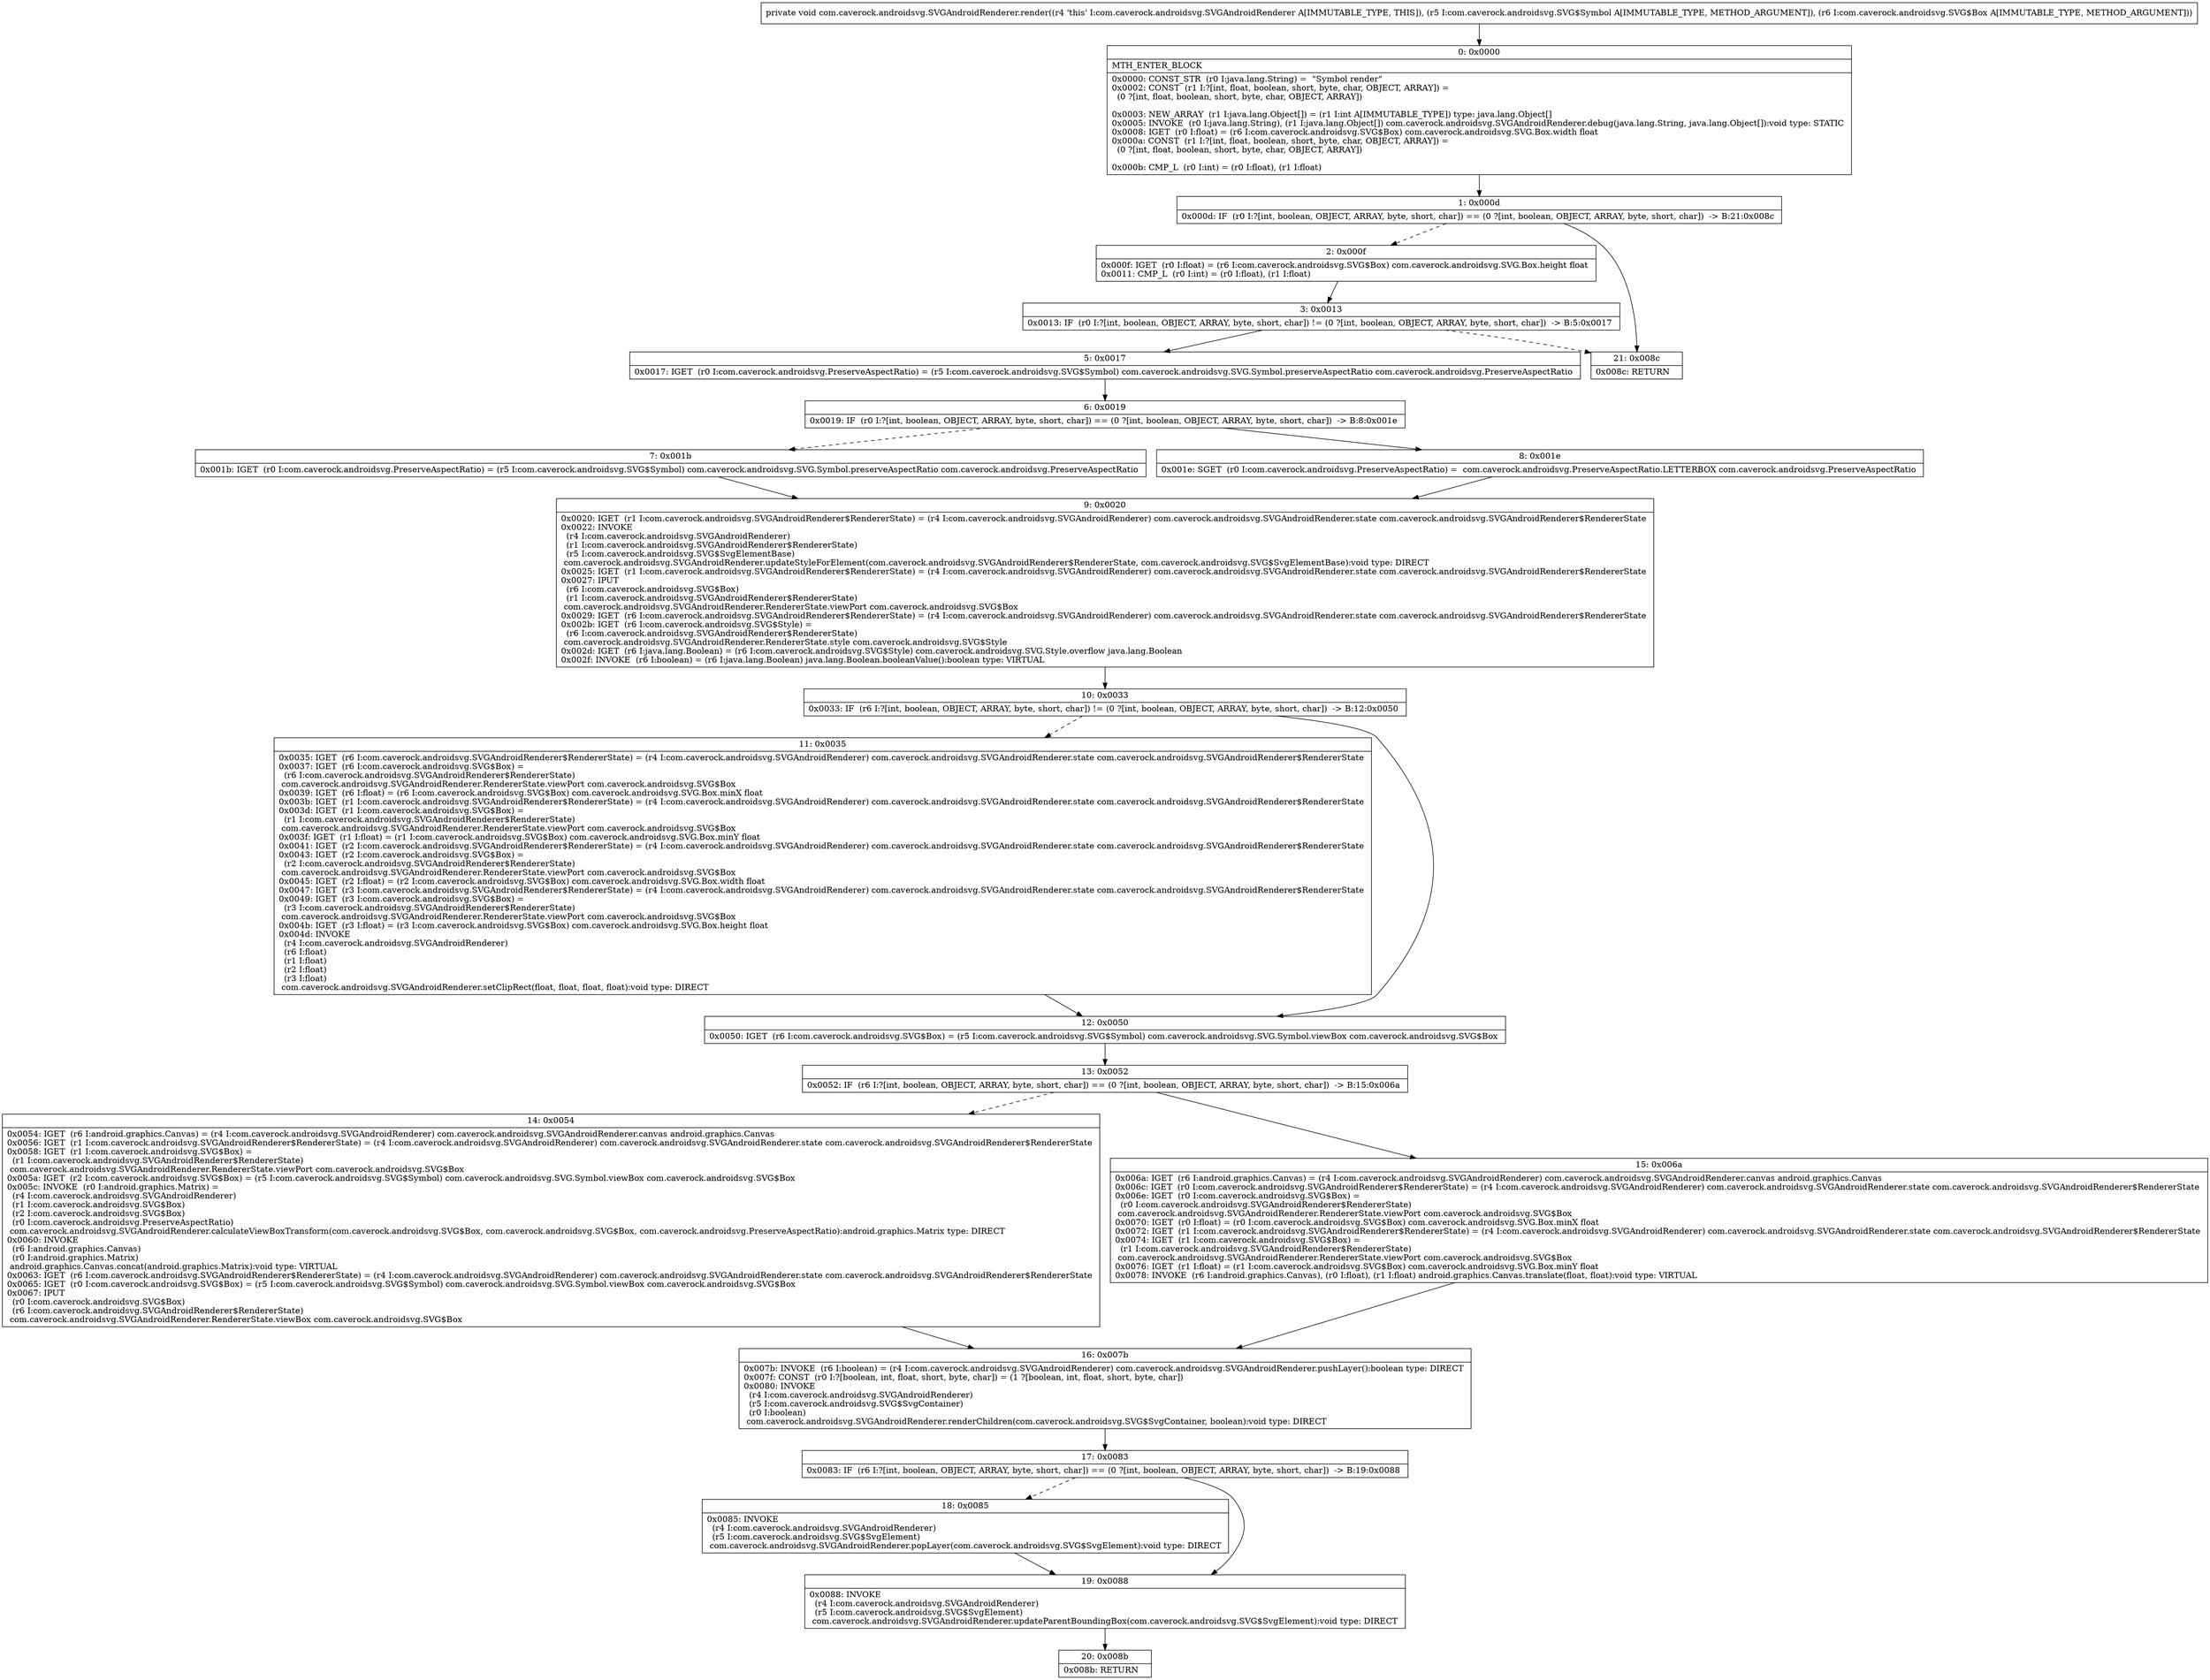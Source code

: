 digraph "CFG forcom.caverock.androidsvg.SVGAndroidRenderer.render(Lcom\/caverock\/androidsvg\/SVG$Symbol;Lcom\/caverock\/androidsvg\/SVG$Box;)V" {
Node_0 [shape=record,label="{0\:\ 0x0000|MTH_ENTER_BLOCK\l|0x0000: CONST_STR  (r0 I:java.lang.String) =  \"Symbol render\" \l0x0002: CONST  (r1 I:?[int, float, boolean, short, byte, char, OBJECT, ARRAY]) = \l  (0 ?[int, float, boolean, short, byte, char, OBJECT, ARRAY])\l \l0x0003: NEW_ARRAY  (r1 I:java.lang.Object[]) = (r1 I:int A[IMMUTABLE_TYPE]) type: java.lang.Object[] \l0x0005: INVOKE  (r0 I:java.lang.String), (r1 I:java.lang.Object[]) com.caverock.androidsvg.SVGAndroidRenderer.debug(java.lang.String, java.lang.Object[]):void type: STATIC \l0x0008: IGET  (r0 I:float) = (r6 I:com.caverock.androidsvg.SVG$Box) com.caverock.androidsvg.SVG.Box.width float \l0x000a: CONST  (r1 I:?[int, float, boolean, short, byte, char, OBJECT, ARRAY]) = \l  (0 ?[int, float, boolean, short, byte, char, OBJECT, ARRAY])\l \l0x000b: CMP_L  (r0 I:int) = (r0 I:float), (r1 I:float) \l}"];
Node_1 [shape=record,label="{1\:\ 0x000d|0x000d: IF  (r0 I:?[int, boolean, OBJECT, ARRAY, byte, short, char]) == (0 ?[int, boolean, OBJECT, ARRAY, byte, short, char])  \-\> B:21:0x008c \l}"];
Node_2 [shape=record,label="{2\:\ 0x000f|0x000f: IGET  (r0 I:float) = (r6 I:com.caverock.androidsvg.SVG$Box) com.caverock.androidsvg.SVG.Box.height float \l0x0011: CMP_L  (r0 I:int) = (r0 I:float), (r1 I:float) \l}"];
Node_3 [shape=record,label="{3\:\ 0x0013|0x0013: IF  (r0 I:?[int, boolean, OBJECT, ARRAY, byte, short, char]) != (0 ?[int, boolean, OBJECT, ARRAY, byte, short, char])  \-\> B:5:0x0017 \l}"];
Node_5 [shape=record,label="{5\:\ 0x0017|0x0017: IGET  (r0 I:com.caverock.androidsvg.PreserveAspectRatio) = (r5 I:com.caverock.androidsvg.SVG$Symbol) com.caverock.androidsvg.SVG.Symbol.preserveAspectRatio com.caverock.androidsvg.PreserveAspectRatio \l}"];
Node_6 [shape=record,label="{6\:\ 0x0019|0x0019: IF  (r0 I:?[int, boolean, OBJECT, ARRAY, byte, short, char]) == (0 ?[int, boolean, OBJECT, ARRAY, byte, short, char])  \-\> B:8:0x001e \l}"];
Node_7 [shape=record,label="{7\:\ 0x001b|0x001b: IGET  (r0 I:com.caverock.androidsvg.PreserveAspectRatio) = (r5 I:com.caverock.androidsvg.SVG$Symbol) com.caverock.androidsvg.SVG.Symbol.preserveAspectRatio com.caverock.androidsvg.PreserveAspectRatio \l}"];
Node_8 [shape=record,label="{8\:\ 0x001e|0x001e: SGET  (r0 I:com.caverock.androidsvg.PreserveAspectRatio) =  com.caverock.androidsvg.PreserveAspectRatio.LETTERBOX com.caverock.androidsvg.PreserveAspectRatio \l}"];
Node_9 [shape=record,label="{9\:\ 0x0020|0x0020: IGET  (r1 I:com.caverock.androidsvg.SVGAndroidRenderer$RendererState) = (r4 I:com.caverock.androidsvg.SVGAndroidRenderer) com.caverock.androidsvg.SVGAndroidRenderer.state com.caverock.androidsvg.SVGAndroidRenderer$RendererState \l0x0022: INVOKE  \l  (r4 I:com.caverock.androidsvg.SVGAndroidRenderer)\l  (r1 I:com.caverock.androidsvg.SVGAndroidRenderer$RendererState)\l  (r5 I:com.caverock.androidsvg.SVG$SvgElementBase)\l com.caverock.androidsvg.SVGAndroidRenderer.updateStyleForElement(com.caverock.androidsvg.SVGAndroidRenderer$RendererState, com.caverock.androidsvg.SVG$SvgElementBase):void type: DIRECT \l0x0025: IGET  (r1 I:com.caverock.androidsvg.SVGAndroidRenderer$RendererState) = (r4 I:com.caverock.androidsvg.SVGAndroidRenderer) com.caverock.androidsvg.SVGAndroidRenderer.state com.caverock.androidsvg.SVGAndroidRenderer$RendererState \l0x0027: IPUT  \l  (r6 I:com.caverock.androidsvg.SVG$Box)\l  (r1 I:com.caverock.androidsvg.SVGAndroidRenderer$RendererState)\l com.caverock.androidsvg.SVGAndroidRenderer.RendererState.viewPort com.caverock.androidsvg.SVG$Box \l0x0029: IGET  (r6 I:com.caverock.androidsvg.SVGAndroidRenderer$RendererState) = (r4 I:com.caverock.androidsvg.SVGAndroidRenderer) com.caverock.androidsvg.SVGAndroidRenderer.state com.caverock.androidsvg.SVGAndroidRenderer$RendererState \l0x002b: IGET  (r6 I:com.caverock.androidsvg.SVG$Style) = \l  (r6 I:com.caverock.androidsvg.SVGAndroidRenderer$RendererState)\l com.caverock.androidsvg.SVGAndroidRenderer.RendererState.style com.caverock.androidsvg.SVG$Style \l0x002d: IGET  (r6 I:java.lang.Boolean) = (r6 I:com.caverock.androidsvg.SVG$Style) com.caverock.androidsvg.SVG.Style.overflow java.lang.Boolean \l0x002f: INVOKE  (r6 I:boolean) = (r6 I:java.lang.Boolean) java.lang.Boolean.booleanValue():boolean type: VIRTUAL \l}"];
Node_10 [shape=record,label="{10\:\ 0x0033|0x0033: IF  (r6 I:?[int, boolean, OBJECT, ARRAY, byte, short, char]) != (0 ?[int, boolean, OBJECT, ARRAY, byte, short, char])  \-\> B:12:0x0050 \l}"];
Node_11 [shape=record,label="{11\:\ 0x0035|0x0035: IGET  (r6 I:com.caverock.androidsvg.SVGAndroidRenderer$RendererState) = (r4 I:com.caverock.androidsvg.SVGAndroidRenderer) com.caverock.androidsvg.SVGAndroidRenderer.state com.caverock.androidsvg.SVGAndroidRenderer$RendererState \l0x0037: IGET  (r6 I:com.caverock.androidsvg.SVG$Box) = \l  (r6 I:com.caverock.androidsvg.SVGAndroidRenderer$RendererState)\l com.caverock.androidsvg.SVGAndroidRenderer.RendererState.viewPort com.caverock.androidsvg.SVG$Box \l0x0039: IGET  (r6 I:float) = (r6 I:com.caverock.androidsvg.SVG$Box) com.caverock.androidsvg.SVG.Box.minX float \l0x003b: IGET  (r1 I:com.caverock.androidsvg.SVGAndroidRenderer$RendererState) = (r4 I:com.caverock.androidsvg.SVGAndroidRenderer) com.caverock.androidsvg.SVGAndroidRenderer.state com.caverock.androidsvg.SVGAndroidRenderer$RendererState \l0x003d: IGET  (r1 I:com.caverock.androidsvg.SVG$Box) = \l  (r1 I:com.caverock.androidsvg.SVGAndroidRenderer$RendererState)\l com.caverock.androidsvg.SVGAndroidRenderer.RendererState.viewPort com.caverock.androidsvg.SVG$Box \l0x003f: IGET  (r1 I:float) = (r1 I:com.caverock.androidsvg.SVG$Box) com.caverock.androidsvg.SVG.Box.minY float \l0x0041: IGET  (r2 I:com.caverock.androidsvg.SVGAndroidRenderer$RendererState) = (r4 I:com.caverock.androidsvg.SVGAndroidRenderer) com.caverock.androidsvg.SVGAndroidRenderer.state com.caverock.androidsvg.SVGAndroidRenderer$RendererState \l0x0043: IGET  (r2 I:com.caverock.androidsvg.SVG$Box) = \l  (r2 I:com.caverock.androidsvg.SVGAndroidRenderer$RendererState)\l com.caverock.androidsvg.SVGAndroidRenderer.RendererState.viewPort com.caverock.androidsvg.SVG$Box \l0x0045: IGET  (r2 I:float) = (r2 I:com.caverock.androidsvg.SVG$Box) com.caverock.androidsvg.SVG.Box.width float \l0x0047: IGET  (r3 I:com.caverock.androidsvg.SVGAndroidRenderer$RendererState) = (r4 I:com.caverock.androidsvg.SVGAndroidRenderer) com.caverock.androidsvg.SVGAndroidRenderer.state com.caverock.androidsvg.SVGAndroidRenderer$RendererState \l0x0049: IGET  (r3 I:com.caverock.androidsvg.SVG$Box) = \l  (r3 I:com.caverock.androidsvg.SVGAndroidRenderer$RendererState)\l com.caverock.androidsvg.SVGAndroidRenderer.RendererState.viewPort com.caverock.androidsvg.SVG$Box \l0x004b: IGET  (r3 I:float) = (r3 I:com.caverock.androidsvg.SVG$Box) com.caverock.androidsvg.SVG.Box.height float \l0x004d: INVOKE  \l  (r4 I:com.caverock.androidsvg.SVGAndroidRenderer)\l  (r6 I:float)\l  (r1 I:float)\l  (r2 I:float)\l  (r3 I:float)\l com.caverock.androidsvg.SVGAndroidRenderer.setClipRect(float, float, float, float):void type: DIRECT \l}"];
Node_12 [shape=record,label="{12\:\ 0x0050|0x0050: IGET  (r6 I:com.caverock.androidsvg.SVG$Box) = (r5 I:com.caverock.androidsvg.SVG$Symbol) com.caverock.androidsvg.SVG.Symbol.viewBox com.caverock.androidsvg.SVG$Box \l}"];
Node_13 [shape=record,label="{13\:\ 0x0052|0x0052: IF  (r6 I:?[int, boolean, OBJECT, ARRAY, byte, short, char]) == (0 ?[int, boolean, OBJECT, ARRAY, byte, short, char])  \-\> B:15:0x006a \l}"];
Node_14 [shape=record,label="{14\:\ 0x0054|0x0054: IGET  (r6 I:android.graphics.Canvas) = (r4 I:com.caverock.androidsvg.SVGAndroidRenderer) com.caverock.androidsvg.SVGAndroidRenderer.canvas android.graphics.Canvas \l0x0056: IGET  (r1 I:com.caverock.androidsvg.SVGAndroidRenderer$RendererState) = (r4 I:com.caverock.androidsvg.SVGAndroidRenderer) com.caverock.androidsvg.SVGAndroidRenderer.state com.caverock.androidsvg.SVGAndroidRenderer$RendererState \l0x0058: IGET  (r1 I:com.caverock.androidsvg.SVG$Box) = \l  (r1 I:com.caverock.androidsvg.SVGAndroidRenderer$RendererState)\l com.caverock.androidsvg.SVGAndroidRenderer.RendererState.viewPort com.caverock.androidsvg.SVG$Box \l0x005a: IGET  (r2 I:com.caverock.androidsvg.SVG$Box) = (r5 I:com.caverock.androidsvg.SVG$Symbol) com.caverock.androidsvg.SVG.Symbol.viewBox com.caverock.androidsvg.SVG$Box \l0x005c: INVOKE  (r0 I:android.graphics.Matrix) = \l  (r4 I:com.caverock.androidsvg.SVGAndroidRenderer)\l  (r1 I:com.caverock.androidsvg.SVG$Box)\l  (r2 I:com.caverock.androidsvg.SVG$Box)\l  (r0 I:com.caverock.androidsvg.PreserveAspectRatio)\l com.caverock.androidsvg.SVGAndroidRenderer.calculateViewBoxTransform(com.caverock.androidsvg.SVG$Box, com.caverock.androidsvg.SVG$Box, com.caverock.androidsvg.PreserveAspectRatio):android.graphics.Matrix type: DIRECT \l0x0060: INVOKE  \l  (r6 I:android.graphics.Canvas)\l  (r0 I:android.graphics.Matrix)\l android.graphics.Canvas.concat(android.graphics.Matrix):void type: VIRTUAL \l0x0063: IGET  (r6 I:com.caverock.androidsvg.SVGAndroidRenderer$RendererState) = (r4 I:com.caverock.androidsvg.SVGAndroidRenderer) com.caverock.androidsvg.SVGAndroidRenderer.state com.caverock.androidsvg.SVGAndroidRenderer$RendererState \l0x0065: IGET  (r0 I:com.caverock.androidsvg.SVG$Box) = (r5 I:com.caverock.androidsvg.SVG$Symbol) com.caverock.androidsvg.SVG.Symbol.viewBox com.caverock.androidsvg.SVG$Box \l0x0067: IPUT  \l  (r0 I:com.caverock.androidsvg.SVG$Box)\l  (r6 I:com.caverock.androidsvg.SVGAndroidRenderer$RendererState)\l com.caverock.androidsvg.SVGAndroidRenderer.RendererState.viewBox com.caverock.androidsvg.SVG$Box \l}"];
Node_15 [shape=record,label="{15\:\ 0x006a|0x006a: IGET  (r6 I:android.graphics.Canvas) = (r4 I:com.caverock.androidsvg.SVGAndroidRenderer) com.caverock.androidsvg.SVGAndroidRenderer.canvas android.graphics.Canvas \l0x006c: IGET  (r0 I:com.caverock.androidsvg.SVGAndroidRenderer$RendererState) = (r4 I:com.caverock.androidsvg.SVGAndroidRenderer) com.caverock.androidsvg.SVGAndroidRenderer.state com.caverock.androidsvg.SVGAndroidRenderer$RendererState \l0x006e: IGET  (r0 I:com.caverock.androidsvg.SVG$Box) = \l  (r0 I:com.caverock.androidsvg.SVGAndroidRenderer$RendererState)\l com.caverock.androidsvg.SVGAndroidRenderer.RendererState.viewPort com.caverock.androidsvg.SVG$Box \l0x0070: IGET  (r0 I:float) = (r0 I:com.caverock.androidsvg.SVG$Box) com.caverock.androidsvg.SVG.Box.minX float \l0x0072: IGET  (r1 I:com.caverock.androidsvg.SVGAndroidRenderer$RendererState) = (r4 I:com.caverock.androidsvg.SVGAndroidRenderer) com.caverock.androidsvg.SVGAndroidRenderer.state com.caverock.androidsvg.SVGAndroidRenderer$RendererState \l0x0074: IGET  (r1 I:com.caverock.androidsvg.SVG$Box) = \l  (r1 I:com.caverock.androidsvg.SVGAndroidRenderer$RendererState)\l com.caverock.androidsvg.SVGAndroidRenderer.RendererState.viewPort com.caverock.androidsvg.SVG$Box \l0x0076: IGET  (r1 I:float) = (r1 I:com.caverock.androidsvg.SVG$Box) com.caverock.androidsvg.SVG.Box.minY float \l0x0078: INVOKE  (r6 I:android.graphics.Canvas), (r0 I:float), (r1 I:float) android.graphics.Canvas.translate(float, float):void type: VIRTUAL \l}"];
Node_16 [shape=record,label="{16\:\ 0x007b|0x007b: INVOKE  (r6 I:boolean) = (r4 I:com.caverock.androidsvg.SVGAndroidRenderer) com.caverock.androidsvg.SVGAndroidRenderer.pushLayer():boolean type: DIRECT \l0x007f: CONST  (r0 I:?[boolean, int, float, short, byte, char]) = (1 ?[boolean, int, float, short, byte, char]) \l0x0080: INVOKE  \l  (r4 I:com.caverock.androidsvg.SVGAndroidRenderer)\l  (r5 I:com.caverock.androidsvg.SVG$SvgContainer)\l  (r0 I:boolean)\l com.caverock.androidsvg.SVGAndroidRenderer.renderChildren(com.caverock.androidsvg.SVG$SvgContainer, boolean):void type: DIRECT \l}"];
Node_17 [shape=record,label="{17\:\ 0x0083|0x0083: IF  (r6 I:?[int, boolean, OBJECT, ARRAY, byte, short, char]) == (0 ?[int, boolean, OBJECT, ARRAY, byte, short, char])  \-\> B:19:0x0088 \l}"];
Node_18 [shape=record,label="{18\:\ 0x0085|0x0085: INVOKE  \l  (r4 I:com.caverock.androidsvg.SVGAndroidRenderer)\l  (r5 I:com.caverock.androidsvg.SVG$SvgElement)\l com.caverock.androidsvg.SVGAndroidRenderer.popLayer(com.caverock.androidsvg.SVG$SvgElement):void type: DIRECT \l}"];
Node_19 [shape=record,label="{19\:\ 0x0088|0x0088: INVOKE  \l  (r4 I:com.caverock.androidsvg.SVGAndroidRenderer)\l  (r5 I:com.caverock.androidsvg.SVG$SvgElement)\l com.caverock.androidsvg.SVGAndroidRenderer.updateParentBoundingBox(com.caverock.androidsvg.SVG$SvgElement):void type: DIRECT \l}"];
Node_20 [shape=record,label="{20\:\ 0x008b|0x008b: RETURN   \l}"];
Node_21 [shape=record,label="{21\:\ 0x008c|0x008c: RETURN   \l}"];
MethodNode[shape=record,label="{private void com.caverock.androidsvg.SVGAndroidRenderer.render((r4 'this' I:com.caverock.androidsvg.SVGAndroidRenderer A[IMMUTABLE_TYPE, THIS]), (r5 I:com.caverock.androidsvg.SVG$Symbol A[IMMUTABLE_TYPE, METHOD_ARGUMENT]), (r6 I:com.caverock.androidsvg.SVG$Box A[IMMUTABLE_TYPE, METHOD_ARGUMENT])) }"];
MethodNode -> Node_0;
Node_0 -> Node_1;
Node_1 -> Node_2[style=dashed];
Node_1 -> Node_21;
Node_2 -> Node_3;
Node_3 -> Node_5;
Node_3 -> Node_21[style=dashed];
Node_5 -> Node_6;
Node_6 -> Node_7[style=dashed];
Node_6 -> Node_8;
Node_7 -> Node_9;
Node_8 -> Node_9;
Node_9 -> Node_10;
Node_10 -> Node_11[style=dashed];
Node_10 -> Node_12;
Node_11 -> Node_12;
Node_12 -> Node_13;
Node_13 -> Node_14[style=dashed];
Node_13 -> Node_15;
Node_14 -> Node_16;
Node_15 -> Node_16;
Node_16 -> Node_17;
Node_17 -> Node_18[style=dashed];
Node_17 -> Node_19;
Node_18 -> Node_19;
Node_19 -> Node_20;
}

